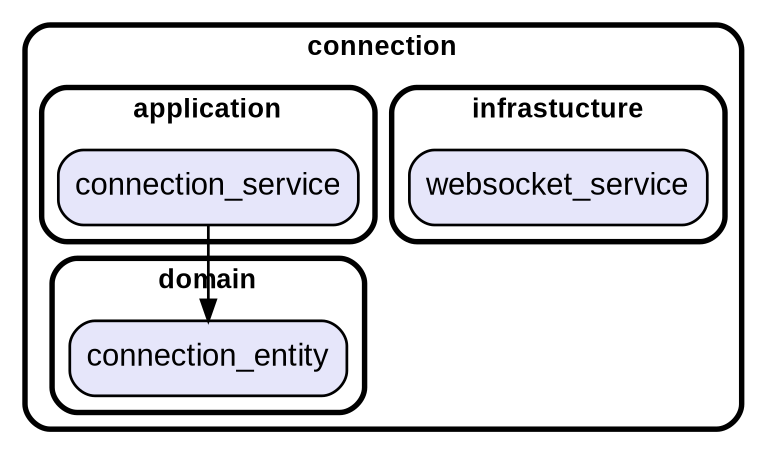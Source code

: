digraph "" {
  graph [style=rounded fontname="Arial Black" fontsize=13 penwidth=2.6];
  node [shape=rect style="filled,rounded" fontname=Arial fontsize=15 fillcolor=Lavender penwidth=1.3];
  edge [penwidth=1.3];
  "/infrastucture/websocket_service.dart" [label="websocket_service"];
  "/application/connection_service.dart" [label="connection_service"];
  "/domain/connection_entity.dart" [label="connection_entity"];
  subgraph "cluster~" {
    label="connection";
    subgraph "cluster~/infrastucture" {
      label="infrastucture";
      "/infrastucture/websocket_service.dart";
    }
    subgraph "cluster~/application" {
      label="application";
      "/application/connection_service.dart";
    }
    subgraph "cluster~/domain" {
      label="domain";
      "/domain/connection_entity.dart";
    }
  }
  "/application/connection_service.dart" -> "/domain/connection_entity.dart";
}
